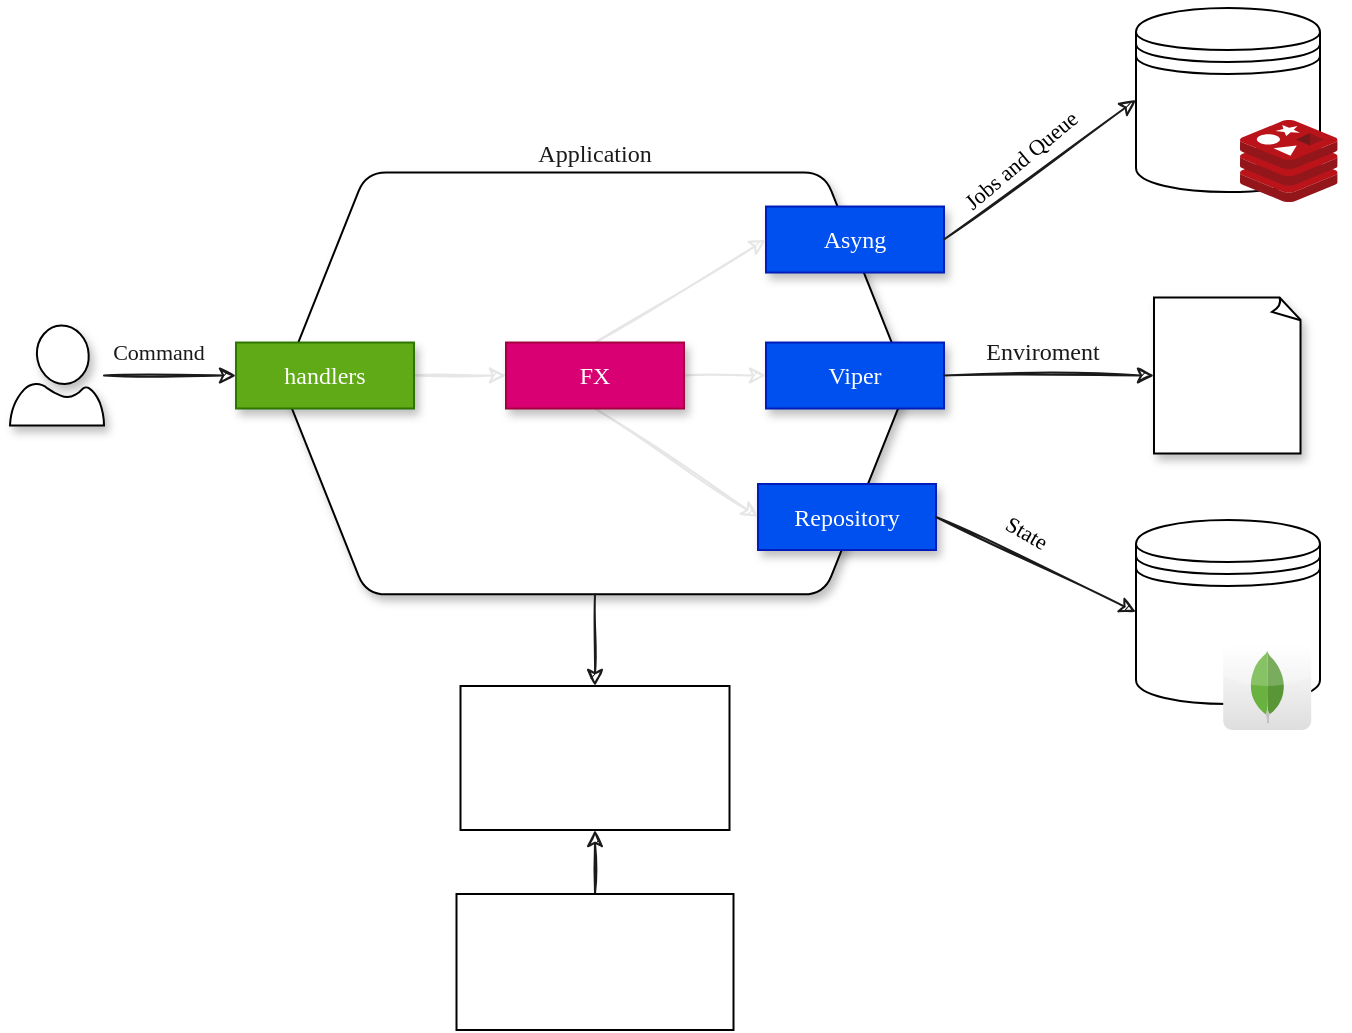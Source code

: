 <mxfile>
    <diagram id="saYnvgAqHrLi8dTfEj1m" name="Architecture">
        <mxGraphModel dx="996" dy="709" grid="0" gridSize="10" guides="1" tooltips="1" connect="1" arrows="1" fold="1" page="1" pageScale="1" pageWidth="827" pageHeight="1169" background="#ffffff" math="0" shadow="0">
            <root>
                <mxCell id="0"/>
                <mxCell id="1" parent="0"/>
                <mxCell id="B3TmTwDRUPDQR5a83a3j-23" value="" style="group;fontColor=#333333;rounded=0;" vertex="1" connectable="0" parent="1">
                    <mxGeometry x="140" y="137.26" width="335" height="233.74" as="geometry"/>
                </mxCell>
                <mxCell id="B3TmTwDRUPDQR5a83a3j-2" value="Application" style="shape=hexagon;perimeter=hexagonPerimeter2;whiteSpace=wrap;html=1;fixedSize=1;fontFamily=Comic Sans MS;fontColor=#1A1A1A;size=42.008;labelPosition=center;verticalLabelPosition=top;align=center;verticalAlign=bottom;rounded=1;shadow=1;" vertex="1" parent="B3TmTwDRUPDQR5a83a3j-23">
                    <mxGeometry width="313" height="210.909" as="geometry"/>
                </mxCell>
                <mxCell id="B3TmTwDRUPDQR5a83a3j-12" value="" style="shape=image;verticalLabelPosition=bottom;labelBackgroundColor=default;verticalAlign=top;aspect=fixed;imageAspect=0;image=https://miro.medium.com/v2/resize:fit:1000/0*YISbBYJg5hkJGcQd.png;" vertex="1" parent="B3TmTwDRUPDQR5a83a3j-23">
                    <mxGeometry x="38" y="177.74" width="46.74" height="46.74" as="geometry"/>
                </mxCell>
                <mxCell id="B3TmTwDRUPDQR5a83a3j-25" value="Repository" style="rounded=0;whiteSpace=wrap;html=1;sketch=0;fontFamily=Comic Sans MS;fontColor=#ffffff;fillColor=#0050ef;strokeColor=#001DBC;glass=0;shadow=1;" vertex="1" parent="B3TmTwDRUPDQR5a83a3j-23">
                    <mxGeometry x="238" y="155.74" width="89" height="33" as="geometry"/>
                </mxCell>
                <mxCell id="B3TmTwDRUPDQR5a83a3j-52" style="edgeStyle=none;sketch=1;html=1;exitX=1;exitY=0.5;exitDx=0;exitDy=0;strokeColor=#E6E6E6;fontFamily=Comic Sans MS;fontColor=#1A1A1A;" edge="1" parent="B3TmTwDRUPDQR5a83a3j-23" source="B3TmTwDRUPDQR5a83a3j-27" target="B3TmTwDRUPDQR5a83a3j-45">
                    <mxGeometry relative="1" as="geometry"/>
                </mxCell>
                <mxCell id="B3TmTwDRUPDQR5a83a3j-27" value="handlers" style="rounded=0;whiteSpace=wrap;html=1;sketch=0;fontFamily=Comic Sans MS;fontColor=#ffffff;fillColor=#60a917;strokeColor=#2D7600;glass=0;shadow=1;" vertex="1" parent="B3TmTwDRUPDQR5a83a3j-23">
                    <mxGeometry x="-23" y="85" width="89" height="33" as="geometry"/>
                </mxCell>
                <mxCell id="B3TmTwDRUPDQR5a83a3j-14" value="Asyng" style="rounded=0;whiteSpace=wrap;html=1;sketch=0;fontFamily=Comic Sans MS;fontColor=#ffffff;fillColor=#0050ef;strokeColor=#001DBC;glass=0;shadow=1;" vertex="1" parent="B3TmTwDRUPDQR5a83a3j-23">
                    <mxGeometry x="242" y="17" width="89" height="33" as="geometry"/>
                </mxCell>
                <mxCell id="B3TmTwDRUPDQR5a83a3j-41" value="Viper" style="rounded=0;whiteSpace=wrap;html=1;sketch=0;fontFamily=Comic Sans MS;fontColor=#ffffff;fillColor=#0050ef;strokeColor=#001DBC;glass=0;shadow=1;" vertex="1" parent="B3TmTwDRUPDQR5a83a3j-23">
                    <mxGeometry x="242" y="85" width="89" height="33" as="geometry"/>
                </mxCell>
                <mxCell id="B3TmTwDRUPDQR5a83a3j-47" style="edgeStyle=none;sketch=1;html=1;entryX=0;entryY=0.5;entryDx=0;entryDy=0;strokeColor=#E6E6E6;fontFamily=Comic Sans MS;fontColor=#1A1A1A;exitX=0.5;exitY=0;exitDx=0;exitDy=0;" edge="1" parent="B3TmTwDRUPDQR5a83a3j-23" source="B3TmTwDRUPDQR5a83a3j-45" target="B3TmTwDRUPDQR5a83a3j-14">
                    <mxGeometry relative="1" as="geometry"/>
                </mxCell>
                <mxCell id="B3TmTwDRUPDQR5a83a3j-49" style="edgeStyle=none;sketch=1;html=1;exitX=1;exitY=0.5;exitDx=0;exitDy=0;entryX=0;entryY=0.5;entryDx=0;entryDy=0;strokeColor=#E6E6E6;fontFamily=Comic Sans MS;fontColor=#1A1A1A;" edge="1" parent="B3TmTwDRUPDQR5a83a3j-23" source="B3TmTwDRUPDQR5a83a3j-45" target="B3TmTwDRUPDQR5a83a3j-41">
                    <mxGeometry relative="1" as="geometry"/>
                </mxCell>
                <mxCell id="B3TmTwDRUPDQR5a83a3j-51" style="edgeStyle=none;sketch=1;html=1;exitX=0.5;exitY=1;exitDx=0;exitDy=0;entryX=0;entryY=0.5;entryDx=0;entryDy=0;strokeColor=#E6E6E6;fontFamily=Comic Sans MS;fontColor=#1A1A1A;" edge="1" parent="B3TmTwDRUPDQR5a83a3j-23" source="B3TmTwDRUPDQR5a83a3j-45" target="B3TmTwDRUPDQR5a83a3j-25">
                    <mxGeometry relative="1" as="geometry"/>
                </mxCell>
                <mxCell id="B3TmTwDRUPDQR5a83a3j-45" value="FX" style="rounded=0;whiteSpace=wrap;html=1;sketch=0;fontFamily=Comic Sans MS;fontColor=#ffffff;fillColor=#d80073;strokeColor=#A50040;glass=0;shadow=1;" vertex="1" parent="B3TmTwDRUPDQR5a83a3j-23">
                    <mxGeometry x="112" y="85.0" width="89" height="33" as="geometry"/>
                </mxCell>
                <mxCell id="B3TmTwDRUPDQR5a83a3j-9" value="" style="group;shadow=1;" vertex="1" connectable="0" parent="1">
                    <mxGeometry x="567" y="311" width="92" height="105" as="geometry"/>
                </mxCell>
                <mxCell id="B3TmTwDRUPDQR5a83a3j-8" value="Mongo&lt;br&gt;&lt;br&gt;" style="shape=datastore;whiteSpace=wrap;html=1;sketch=0;fontFamily=Comic Sans MS;fontColor=#FFFFFF;" vertex="1" parent="B3TmTwDRUPDQR5a83a3j-9">
                    <mxGeometry width="92" height="92" as="geometry"/>
                </mxCell>
                <mxCell id="B3TmTwDRUPDQR5a83a3j-5" value="" style="dashed=0;outlineConnect=0;html=1;align=center;labelPosition=center;verticalLabelPosition=bottom;verticalAlign=top;shape=mxgraph.webicons.mongodb;gradientColor=#DFDEDE;sketch=0;fontFamily=Comic Sans MS;fontColor=#FFFFFF;" vertex="1" parent="B3TmTwDRUPDQR5a83a3j-9">
                    <mxGeometry x="43.6" y="62" width="44" height="43" as="geometry"/>
                </mxCell>
                <mxCell id="B3TmTwDRUPDQR5a83a3j-10" value="" style="group;verticalAlign=top;horizontal=1;shadow=1;" vertex="1" connectable="0" parent="1">
                    <mxGeometry x="567" y="55" width="100.81" height="97" as="geometry"/>
                </mxCell>
                <mxCell id="B3TmTwDRUPDQR5a83a3j-7" value="Redis&lt;br&gt;&lt;br&gt;" style="shape=datastore;whiteSpace=wrap;html=1;sketch=0;fontFamily=Comic Sans MS;fontColor=#FFFFFF;" vertex="1" parent="B3TmTwDRUPDQR5a83a3j-10">
                    <mxGeometry width="92" height="92" as="geometry"/>
                </mxCell>
                <mxCell id="B3TmTwDRUPDQR5a83a3j-6" value="" style="sketch=0;aspect=fixed;html=1;points=[];align=center;image;fontSize=12;image=img/lib/mscae/Cache_Redis_Product.svg;fontFamily=Comic Sans MS;fontColor=#FFFFFF;" vertex="1" parent="B3TmTwDRUPDQR5a83a3j-10">
                    <mxGeometry x="52" y="56" width="48.81" height="41" as="geometry"/>
                </mxCell>
                <mxCell id="B3TmTwDRUPDQR5a83a3j-55" style="edgeStyle=none;sketch=1;html=1;entryX=0.5;entryY=1;entryDx=0;entryDy=0;strokeColor=#1A1A1A;fontFamily=Comic Sans MS;fontColor=#1A1A1A;" edge="1" parent="1" source="B3TmTwDRUPDQR5a83a3j-16" target="B3TmTwDRUPDQR5a83a3j-15">
                    <mxGeometry relative="1" as="geometry"/>
                </mxCell>
                <mxCell id="B3TmTwDRUPDQR5a83a3j-17" style="edgeStyle=none;sketch=1;html=1;exitX=1;exitY=0.5;exitDx=0;exitDy=0;entryX=0;entryY=0.5;entryDx=0;entryDy=0;strokeColor=#1A1A1A;fontFamily=Comic Sans MS;fontColor=#FFFFFF;" edge="1" parent="1" source="B3TmTwDRUPDQR5a83a3j-14" target="B3TmTwDRUPDQR5a83a3j-7">
                    <mxGeometry relative="1" as="geometry"/>
                </mxCell>
                <mxCell id="B3TmTwDRUPDQR5a83a3j-24" value="State" style="edgeLabel;html=1;align=center;verticalAlign=middle;resizable=0;points=[];fontFamily=Comic Sans MS;fontColor=#000000;labelBackgroundColor=none;rotation=30;" vertex="1" connectable="0" parent="B3TmTwDRUPDQR5a83a3j-17">
                    <mxGeometry x="-0.263" y="-1" relative="1" as="geometry">
                        <mxPoint x="5" y="171" as="offset"/>
                    </mxGeometry>
                </mxCell>
                <mxCell id="B3TmTwDRUPDQR5a83a3j-18" style="edgeStyle=none;sketch=1;html=1;entryX=0;entryY=0.5;entryDx=0;entryDy=0;strokeColor=#1A1A1A;fontFamily=Comic Sans MS;fontColor=#FFFFFF;exitX=1;exitY=0.5;exitDx=0;exitDy=0;" edge="1" parent="1" source="B3TmTwDRUPDQR5a83a3j-25" target="B3TmTwDRUPDQR5a83a3j-8">
                    <mxGeometry relative="1" as="geometry"/>
                </mxCell>
                <mxCell id="B3TmTwDRUPDQR5a83a3j-26" value="Jobs and Queue" style="edgeLabel;html=1;align=center;verticalAlign=middle;resizable=0;points=[];fontFamily=Comic Sans MS;fontColor=#000000;labelBackgroundColor=none;rotation=-40;" vertex="1" connectable="0" parent="1">
                    <mxGeometry x="527.002" y="165.003" as="geometry">
                        <mxPoint x="8.066" y="-37.616" as="offset"/>
                    </mxGeometry>
                </mxCell>
                <mxCell id="B3TmTwDRUPDQR5a83a3j-34" value="Config" style="whiteSpace=wrap;html=1;shape=mxgraph.basic.document;labelBackgroundColor=none;sketch=0;fontFamily=Comic Sans MS;fontColor=#FFFFFF;shadow=1;" vertex="1" parent="1">
                    <mxGeometry x="576" y="199.76" width="74" height="78" as="geometry"/>
                </mxCell>
                <mxCell id="B3TmTwDRUPDQR5a83a3j-42" style="edgeStyle=none;sketch=1;html=1;exitX=1;exitY=0.5;exitDx=0;exitDy=0;entryX=0;entryY=0.5;entryDx=0;entryDy=0;entryPerimeter=0;strokeColor=#1A1A1A;fontFamily=Comic Sans MS;fontColor=#FFFFFF;" edge="1" parent="1" source="B3TmTwDRUPDQR5a83a3j-41" target="B3TmTwDRUPDQR5a83a3j-34">
                    <mxGeometry relative="1" as="geometry"/>
                </mxCell>
                <mxCell id="B3TmTwDRUPDQR5a83a3j-43" value="Enviroment" style="text;html=1;align=center;verticalAlign=middle;resizable=0;points=[];autosize=1;strokeColor=none;fillColor=none;fontFamily=Comic Sans MS;fontColor=#1A1A1A;" vertex="1" parent="1">
                    <mxGeometry x="480" y="214" width="80" height="26" as="geometry"/>
                </mxCell>
                <mxCell id="B3TmTwDRUPDQR5a83a3j-53" style="edgeStyle=none;sketch=1;html=1;entryX=0.5;entryY=0;entryDx=0;entryDy=0;strokeColor=#1A1A1A;fontFamily=Comic Sans MS;fontColor=#1A1A1A;" edge="1" parent="1" source="B3TmTwDRUPDQR5a83a3j-2" target="B3TmTwDRUPDQR5a83a3j-15">
                    <mxGeometry relative="1" as="geometry"/>
                </mxCell>
                <mxCell id="B3TmTwDRUPDQR5a83a3j-57" style="edgeStyle=none;sketch=1;html=1;strokeColor=#1A1A1A;fontFamily=Comic Sans MS;fontColor=#1A1A1A;" edge="1" parent="1" source="B3TmTwDRUPDQR5a83a3j-56" target="B3TmTwDRUPDQR5a83a3j-27">
                    <mxGeometry relative="1" as="geometry"/>
                </mxCell>
                <mxCell id="B3TmTwDRUPDQR5a83a3j-58" value="Command" style="edgeLabel;html=1;align=center;verticalAlign=middle;resizable=0;points=[];fontFamily=Comic Sans MS;fontColor=#1A1A1A;labelBackgroundColor=none;" vertex="1" connectable="0" parent="B3TmTwDRUPDQR5a83a3j-57">
                    <mxGeometry x="0.03" y="-2" relative="1" as="geometry">
                        <mxPoint x="-7" y="-14" as="offset"/>
                    </mxGeometry>
                </mxCell>
                <mxCell id="B3TmTwDRUPDQR5a83a3j-56" value="" style="sketch=0;aspect=fixed;pointerEvents=1;shadow=1;dashed=0;html=1;labelPosition=center;verticalLabelPosition=bottom;verticalAlign=top;align=center;shape=mxgraph.azure.user;rounded=1;glass=0;labelBackgroundColor=none;fontFamily=Comic Sans MS;" vertex="1" parent="1">
                    <mxGeometry x="4" y="213.76" width="47" height="50" as="geometry"/>
                </mxCell>
                <mxCell id="B3TmTwDRUPDQR5a83a3j-65" value="" style="group" vertex="1" connectable="0" parent="1">
                    <mxGeometry x="227.25" y="498" width="138.5" height="68" as="geometry"/>
                </mxCell>
                <mxCell id="B3TmTwDRUPDQR5a83a3j-16" value="Grafana" style="rounded=0;whiteSpace=wrap;html=1;sketch=0;fontFamily=Comic Sans MS;fontColor=#FFFFFF;" vertex="1" parent="B3TmTwDRUPDQR5a83a3j-65">
                    <mxGeometry width="138.5" height="68" as="geometry"/>
                </mxCell>
                <mxCell id="B3TmTwDRUPDQR5a83a3j-63" value="" style="shape=image;verticalLabelPosition=bottom;labelBackgroundColor=default;verticalAlign=top;aspect=fixed;imageAspect=0;image=https://encrypted-tbn0.gstatic.com/images?q=tbn:ANd9GcSpdC0W7J8ugQLbeCZGr681-fvyQhte053u6g&amp;s;" vertex="1" parent="B3TmTwDRUPDQR5a83a3j-65">
                    <mxGeometry x="104.66" y="2" width="33.84" height="33.84" as="geometry"/>
                </mxCell>
                <mxCell id="B3TmTwDRUPDQR5a83a3j-70" value="" style="group" vertex="1" connectable="0" parent="1">
                    <mxGeometry x="229.25" y="394" width="134.5" height="72" as="geometry"/>
                </mxCell>
                <mxCell id="B3TmTwDRUPDQR5a83a3j-15" value="Prometheus" style="rounded=0;whiteSpace=wrap;html=1;sketch=0;fontFamily=Comic Sans MS;fontColor=#FFFFFF;" vertex="1" parent="B3TmTwDRUPDQR5a83a3j-70">
                    <mxGeometry width="134.5" height="72" as="geometry"/>
                </mxCell>
                <mxCell id="B3TmTwDRUPDQR5a83a3j-67" value="" style="shape=image;verticalLabelPosition=bottom;labelBackgroundColor=default;verticalAlign=top;aspect=fixed;imageAspect=0;image=https://encrypted-tbn0.gstatic.com/images?q=tbn:ANd9GcTirtVodEqn89R-5kRbu23XoCH2VZYICm0D_A&amp;s;" vertex="1" parent="B3TmTwDRUPDQR5a83a3j-70">
                    <mxGeometry x="107.66" width="26.84" height="26.84" as="geometry"/>
                </mxCell>
            </root>
        </mxGraphModel>
    </diagram>
    <diagram id="YkvriPw3IoX1bgJJ_rWK" name="Model">
        <mxGraphModel dx="896" dy="638" grid="0" gridSize="10" guides="1" tooltips="1" connect="1" arrows="1" fold="1" page="1" pageScale="1" pageWidth="827" pageHeight="1169" background="#ffffff" math="0" shadow="0">
            <root>
                <mxCell id="0"/>
                <mxCell id="1" parent="0"/>
                <mxCell id="17" style="edgeStyle=none;sketch=1;html=1;entryX=0.5;entryY=1;entryDx=0;entryDy=0;strokeColor=#1A1A1A;exitX=1;exitY=0.5;exitDx=0;exitDy=0;" edge="1" parent="1" source="2" target="3">
                    <mxGeometry relative="1" as="geometry">
                        <Array as="points">
                            <mxPoint x="533" y="230"/>
                        </Array>
                    </mxGeometry>
                </mxCell>
                <mxCell id="18" style="edgeStyle=none;sketch=1;html=1;exitX=0;exitY=0.5;exitDx=0;exitDy=0;entryX=0.5;entryY=1;entryDx=0;entryDy=0;strokeColor=#1A1A1A;" edge="1" parent="1" source="2" target="4">
                    <mxGeometry relative="1" as="geometry">
                        <Array as="points">
                            <mxPoint x="314" y="232"/>
                        </Array>
                    </mxGeometry>
                </mxCell>
                <mxCell id="2" value="Stragegy" style="rounded=0;whiteSpace=wrap;html=1;sketch=1;curveFitting=1;jiggle=2;fontFamily=Comic Sans MS;" vertex="1" parent="1">
                    <mxGeometry x="363" y="200" width="120" height="60" as="geometry"/>
                </mxCell>
                <mxCell id="3" value="Strategy&lt;br&gt;Configuration" style="rounded=0;whiteSpace=wrap;html=1;sketch=1;curveFitting=1;jiggle=2;fontFamily=Comic Sans MS;" vertex="1" parent="1">
                    <mxGeometry x="471" y="89" width="120" height="60" as="geometry"/>
                </mxCell>
                <mxCell id="4" value="Monitored&lt;br&gt;Symbols" style="rounded=0;whiteSpace=wrap;html=1;sketch=1;curveFitting=1;jiggle=2;fontFamily=Comic Sans MS;" vertex="1" parent="1">
                    <mxGeometry x="255" y="87" width="120" height="60" as="geometry"/>
                </mxCell>
                <mxCell id="16" style="edgeStyle=none;sketch=1;html=1;entryX=0.5;entryY=1;entryDx=0;entryDy=0;strokeColor=#1A1A1A;" edge="1" parent="1" source="5" target="2">
                    <mxGeometry relative="1" as="geometry"/>
                </mxCell>
                <mxCell id="5" value="Stragegy&lt;br&gt;Execution" style="rounded=0;whiteSpace=wrap;html=1;sketch=1;curveFitting=1;jiggle=2;fontFamily=Comic Sans MS;" vertex="1" parent="1">
                    <mxGeometry x="363" y="319" width="120" height="60" as="geometry"/>
                </mxCell>
                <mxCell id="13" style="edgeStyle=none;html=1;exitX=0.5;exitY=1;exitDx=0;exitDy=0;entryX=0.5;entryY=0;entryDx=0;entryDy=0;strokeColor=#1A1A1A;sketch=1;curveFitting=1;jiggle=2;" edge="1" parent="1" source="6" target="7">
                    <mxGeometry relative="1" as="geometry"/>
                </mxCell>
                <mxCell id="15" style="edgeStyle=none;sketch=1;html=1;strokeColor=#1A1A1A;entryX=0;entryY=0.397;entryDx=0;entryDy=0;entryPerimeter=0;" edge="1" parent="1" source="6" target="5">
                    <mxGeometry relative="1" as="geometry">
                        <mxPoint x="335" y="372" as="targetPoint"/>
                        <Array as="points">
                            <mxPoint x="323" y="342"/>
                        </Array>
                    </mxGeometry>
                </mxCell>
                <mxCell id="6" value="Signal" style="rounded=0;whiteSpace=wrap;html=1;sketch=1;curveFitting=1;jiggle=2;fontFamily=Comic Sans MS;" vertex="1" parent="1">
                    <mxGeometry x="265" y="400" width="120" height="60" as="geometry"/>
                </mxCell>
                <mxCell id="14" style="edgeStyle=none;sketch=1;html=1;exitX=1;exitY=0.5;exitDx=0;exitDy=0;entryX=0;entryY=0.5;entryDx=0;entryDy=0;strokeColor=#1A1A1A;" edge="1" parent="1" source="7" target="9">
                    <mxGeometry relative="1" as="geometry"/>
                </mxCell>
                <mxCell id="7" value="Order" style="rounded=0;whiteSpace=wrap;html=1;sketch=1;curveFitting=1;jiggle=2;fontFamily=Comic Sans MS;" vertex="1" parent="1">
                    <mxGeometry x="265" y="508" width="120" height="60" as="geometry"/>
                </mxCell>
                <mxCell id="9" value="Order&lt;br&gt;Events" style="rounded=0;whiteSpace=wrap;html=1;sketch=1;curveFitting=1;jiggle=2;fontFamily=Comic Sans MS;" vertex="1" parent="1">
                    <mxGeometry x="481" y="508" width="120" height="60" as="geometry"/>
                </mxCell>
                <mxCell id="19" value="Has a&amp;nbsp;" style="text;html=1;align=center;verticalAlign=middle;resizable=0;points=[];autosize=1;strokeColor=none;fillColor=none;fontFamily=Comic Sans MS;fontColor=#1A1A1A;" vertex="1" parent="1">
                    <mxGeometry x="537" y="181" width="52" height="26" as="geometry"/>
                </mxCell>
                <mxCell id="20" value="Has Many" style="text;html=1;align=center;verticalAlign=middle;resizable=0;points=[];autosize=1;strokeColor=none;fillColor=none;fontFamily=Comic Sans MS;fontColor=#1A1A1A;" vertex="1" parent="1">
                    <mxGeometry x="247" y="172" width="72" height="26" as="geometry"/>
                </mxCell>
                <mxCell id="21" value="Instantiate" style="text;html=1;align=center;verticalAlign=middle;resizable=0;points=[];autosize=1;strokeColor=none;fillColor=none;fontFamily=Comic Sans MS;fontColor=#1A1A1A;" vertex="1" parent="1">
                    <mxGeometry x="419" y="279" width="82" height="26" as="geometry"/>
                </mxCell>
                <mxCell id="22" value="Has a" style="text;html=1;align=center;verticalAlign=middle;resizable=0;points=[];autosize=1;strokeColor=none;fillColor=none;fontFamily=Comic Sans MS;fontColor=#1A1A1A;" vertex="1" parent="1">
                    <mxGeometry x="268" y="359" width="49" height="26" as="geometry"/>
                </mxCell>
                <mxCell id="23" value="Create a&amp;nbsp;" style="text;html=1;align=center;verticalAlign=middle;resizable=0;points=[];autosize=1;strokeColor=none;fillColor=none;fontFamily=Comic Sans MS;fontColor=#1A1A1A;" vertex="1" parent="1">
                    <mxGeometry x="324" y="471" width="70" height="26" as="geometry"/>
                </mxCell>
                <mxCell id="25" value="Has many" style="text;html=1;align=center;verticalAlign=middle;resizable=0;points=[];autosize=1;strokeColor=none;fillColor=none;fontFamily=Comic Sans MS;fontColor=#1A1A1A;" vertex="1" parent="1">
                    <mxGeometry x="394" y="503" width="70" height="26" as="geometry"/>
                </mxCell>
            </root>
        </mxGraphModel>
    </diagram>
</mxfile>